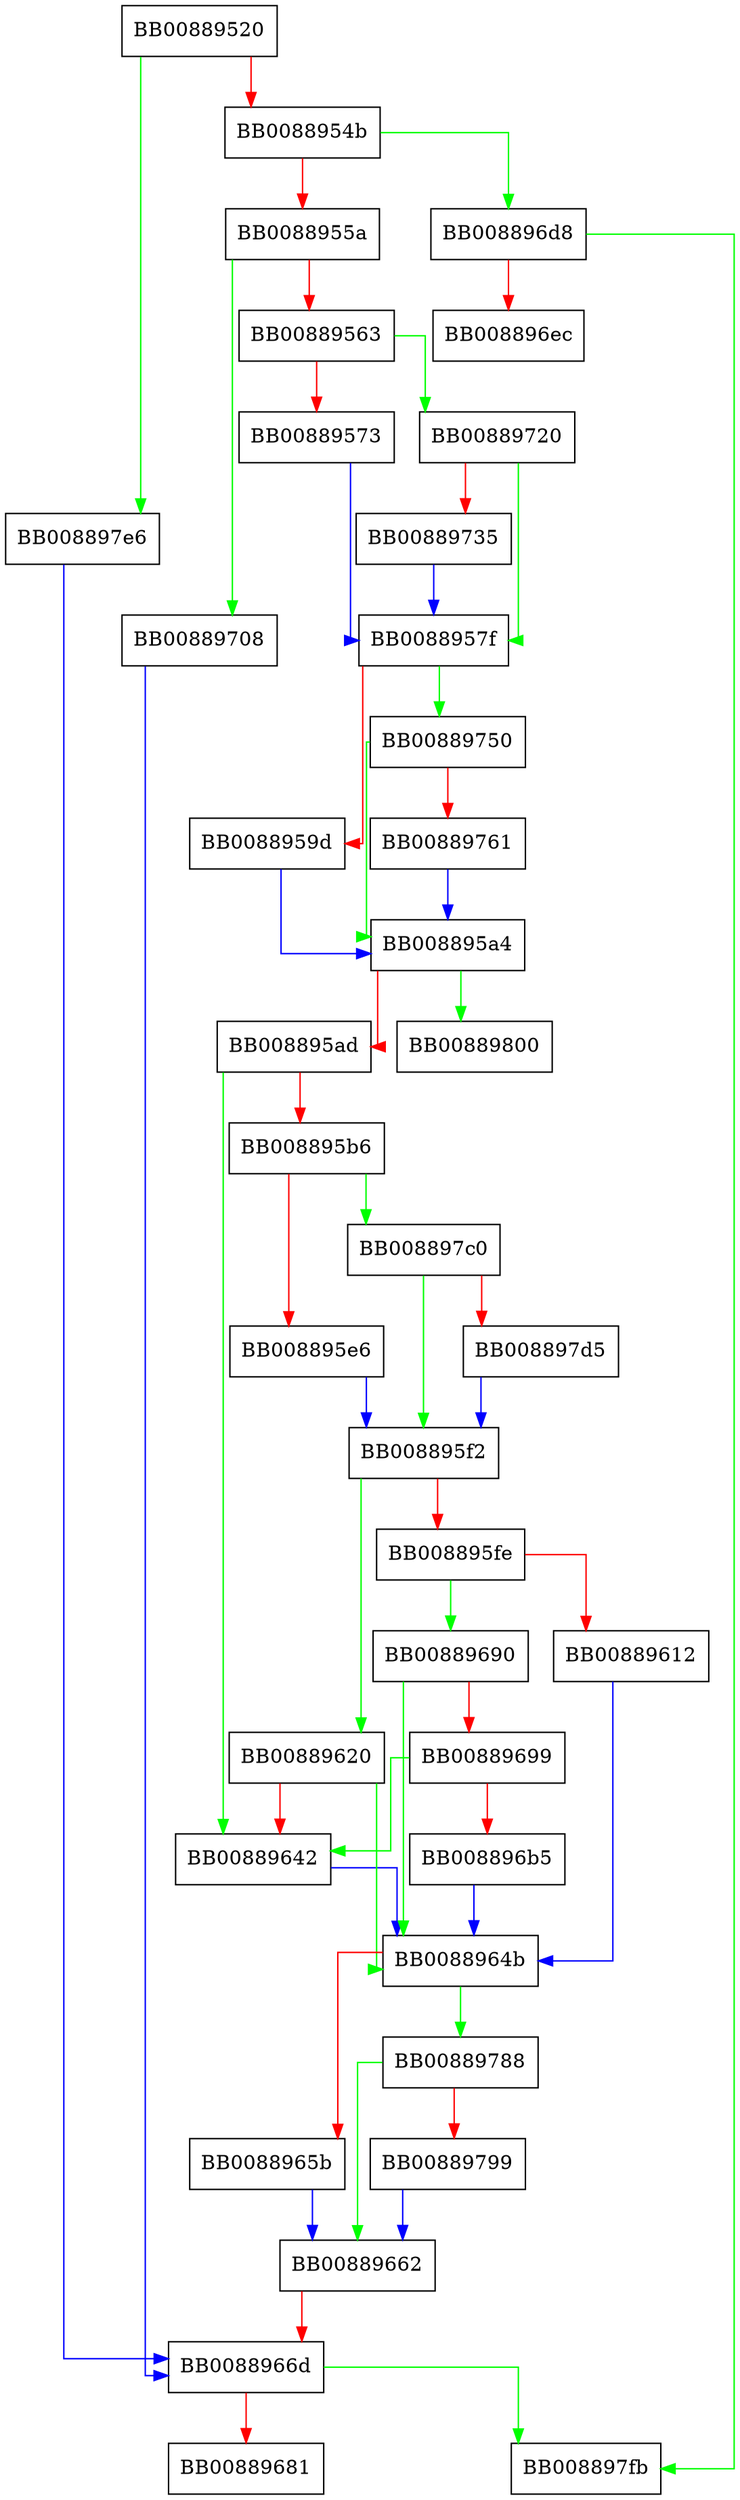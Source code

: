 digraph realloc_check {
  node [shape="box"];
  graph [splines=ortho];
  BB00889520 -> BB008897e6 [color="green"];
  BB00889520 -> BB0088954b [color="red"];
  BB0088954b -> BB008896d8 [color="green"];
  BB0088954b -> BB0088955a [color="red"];
  BB0088955a -> BB00889708 [color="green"];
  BB0088955a -> BB00889563 [color="red"];
  BB00889563 -> BB00889720 [color="green"];
  BB00889563 -> BB00889573 [color="red"];
  BB00889573 -> BB0088957f [color="blue"];
  BB0088957f -> BB00889750 [color="green"];
  BB0088957f -> BB0088959d [color="red"];
  BB0088959d -> BB008895a4 [color="blue"];
  BB008895a4 -> BB00889800 [color="green"];
  BB008895a4 -> BB008895ad [color="red"];
  BB008895ad -> BB00889642 [color="green"];
  BB008895ad -> BB008895b6 [color="red"];
  BB008895b6 -> BB008897c0 [color="green"];
  BB008895b6 -> BB008895e6 [color="red"];
  BB008895e6 -> BB008895f2 [color="blue"];
  BB008895f2 -> BB00889620 [color="green"];
  BB008895f2 -> BB008895fe [color="red"];
  BB008895fe -> BB00889690 [color="green"];
  BB008895fe -> BB00889612 [color="red"];
  BB00889612 -> BB0088964b [color="blue"];
  BB00889620 -> BB0088964b [color="green"];
  BB00889620 -> BB00889642 [color="red"];
  BB00889642 -> BB0088964b [color="blue"];
  BB0088964b -> BB00889788 [color="green"];
  BB0088964b -> BB0088965b [color="red"];
  BB0088965b -> BB00889662 [color="blue"];
  BB00889662 -> BB0088966d [color="red"];
  BB0088966d -> BB008897fb [color="green"];
  BB0088966d -> BB00889681 [color="red"];
  BB00889690 -> BB0088964b [color="green"];
  BB00889690 -> BB00889699 [color="red"];
  BB00889699 -> BB00889642 [color="green"];
  BB00889699 -> BB008896b5 [color="red"];
  BB008896b5 -> BB0088964b [color="blue"];
  BB008896d8 -> BB008897fb [color="green"];
  BB008896d8 -> BB008896ec [color="red"];
  BB00889708 -> BB0088966d [color="blue"];
  BB00889720 -> BB0088957f [color="green"];
  BB00889720 -> BB00889735 [color="red"];
  BB00889735 -> BB0088957f [color="blue"];
  BB00889750 -> BB008895a4 [color="green"];
  BB00889750 -> BB00889761 [color="red"];
  BB00889761 -> BB008895a4 [color="blue"];
  BB00889788 -> BB00889662 [color="green"];
  BB00889788 -> BB00889799 [color="red"];
  BB00889799 -> BB00889662 [color="blue"];
  BB008897c0 -> BB008895f2 [color="green"];
  BB008897c0 -> BB008897d5 [color="red"];
  BB008897d5 -> BB008895f2 [color="blue"];
  BB008897e6 -> BB0088966d [color="blue"];
}